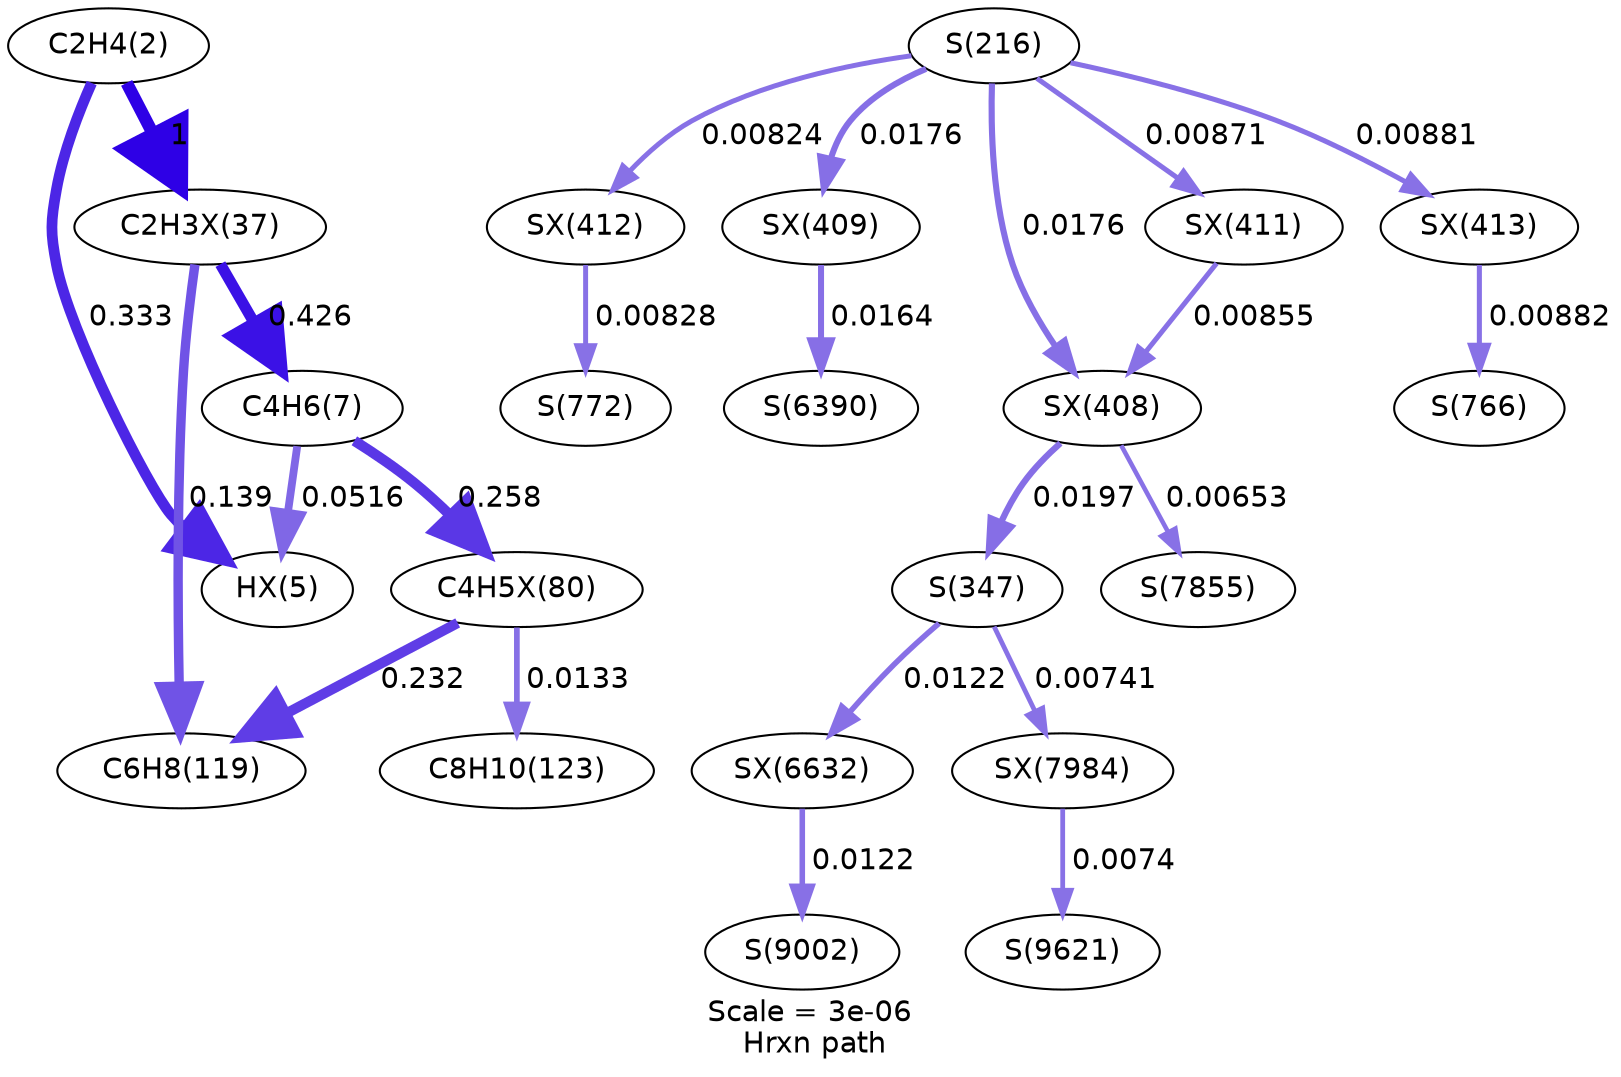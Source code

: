 digraph reaction_paths {
center=1;
s5 -> s39[fontname="Helvetica", style="setlinewidth(5.17)", arrowsize=2.59, color="0.7, 0.833, 0.9"
, label=" 0.333"];
s5 -> s40[fontname="Helvetica", style="setlinewidth(6)", arrowsize=3, color="0.7, 1.5, 0.9"
, label=" 1"];
s8 -> s39[fontname="Helvetica", style="setlinewidth(3.76)", arrowsize=1.88, color="0.7, 0.552, 0.9"
, label=" 0.0516"];
s40 -> s8[fontname="Helvetica", style="setlinewidth(5.36)", arrowsize=2.68, color="0.7, 0.926, 0.9"
, label=" 0.426"];
s40 -> s9[fontname="Helvetica", style="setlinewidth(4.51)", arrowsize=2.25, color="0.7, 0.639, 0.9"
, label=" 0.139"];
s8 -> s42[fontname="Helvetica", style="setlinewidth(4.98)", arrowsize=2.49, color="0.7, 0.758, 0.9"
, label=" 0.258"];
s42 -> s9[fontname="Helvetica", style="setlinewidth(4.9)", arrowsize=2.45, color="0.7, 0.732, 0.9"
, label=" 0.232"];
s42 -> s10[fontname="Helvetica", style="setlinewidth(2.74)", arrowsize=1.37, color="0.7, 0.513, 0.9"
, label=" 0.0133"];
s12 -> s48[fontname="Helvetica", style="setlinewidth(2.38)", arrowsize=1.19, color="0.7, 0.508, 0.9"
, label=" 0.00824"];
s12 -> s46[fontname="Helvetica", style="setlinewidth(2.95)", arrowsize=1.47, color="0.7, 0.518, 0.9"
, label=" 0.0176"];
s12 -> s45[fontname="Helvetica", style="setlinewidth(2.95)", arrowsize=1.48, color="0.7, 0.518, 0.9"
, label=" 0.0176"];
s12 -> s47[fontname="Helvetica", style="setlinewidth(2.42)", arrowsize=1.21, color="0.7, 0.509, 0.9"
, label=" 0.00871"];
s12 -> s49[fontname="Helvetica", style="setlinewidth(2.43)", arrowsize=1.21, color="0.7, 0.509, 0.9"
, label=" 0.00881"];
s48 -> s21[fontname="Helvetica", style="setlinewidth(2.38)", arrowsize=1.19, color="0.7, 0.508, 0.9"
, label=" 0.00828"];
s46 -> s26[fontname="Helvetica", style="setlinewidth(2.9)", arrowsize=1.45, color="0.7, 0.516, 0.9"
, label=" 0.0164"];
s45 -> s15[fontname="Helvetica", style="setlinewidth(3.04)", arrowsize=1.52, color="0.7, 0.52, 0.9"
, label=" 0.0197"];
s47 -> s45[fontname="Helvetica", style="setlinewidth(2.4)", arrowsize=1.2, color="0.7, 0.509, 0.9"
, label=" 0.00855"];
s45 -> s30[fontname="Helvetica", style="setlinewidth(2.2)", arrowsize=1.1, color="0.7, 0.507, 0.9"
, label=" 0.00653"];
s15 -> s54[fontname="Helvetica", style="setlinewidth(2.67)", arrowsize=1.34, color="0.7, 0.512, 0.9"
, label=" 0.0122"];
s15 -> s55[fontname="Helvetica", style="setlinewidth(2.3)", arrowsize=1.15, color="0.7, 0.507, 0.9"
, label=" 0.00741"];
s54 -> s31[fontname="Helvetica", style="setlinewidth(2.67)", arrowsize=1.34, color="0.7, 0.512, 0.9"
, label=" 0.0122"];
s55 -> s32[fontname="Helvetica", style="setlinewidth(2.3)", arrowsize=1.15, color="0.7, 0.507, 0.9"
, label=" 0.0074"];
s49 -> s20[fontname="Helvetica", style="setlinewidth(2.43)", arrowsize=1.21, color="0.7, 0.509, 0.9"
, label=" 0.00882"];
s5 [ fontname="Helvetica", label="C2H4(2)"];
s8 [ fontname="Helvetica", label="C4H6(7)"];
s9 [ fontname="Helvetica", label="C6H8(119)"];
s10 [ fontname="Helvetica", label="C8H10(123)"];
s12 [ fontname="Helvetica", label="S(216)"];
s15 [ fontname="Helvetica", label="S(347)"];
s20 [ fontname="Helvetica", label="S(766)"];
s21 [ fontname="Helvetica", label="S(772)"];
s26 [ fontname="Helvetica", label="S(6390)"];
s30 [ fontname="Helvetica", label="S(7855)"];
s31 [ fontname="Helvetica", label="S(9002)"];
s32 [ fontname="Helvetica", label="S(9621)"];
s39 [ fontname="Helvetica", label="HX(5)"];
s40 [ fontname="Helvetica", label="C2H3X(37)"];
s42 [ fontname="Helvetica", label="C4H5X(80)"];
s45 [ fontname="Helvetica", label="SX(408)"];
s46 [ fontname="Helvetica", label="SX(409)"];
s47 [ fontname="Helvetica", label="SX(411)"];
s48 [ fontname="Helvetica", label="SX(412)"];
s49 [ fontname="Helvetica", label="SX(413)"];
s54 [ fontname="Helvetica", label="SX(6632)"];
s55 [ fontname="Helvetica", label="SX(7984)"];
 label = "Scale = 3e-06\l Hrxn path";
 fontname = "Helvetica";
}
